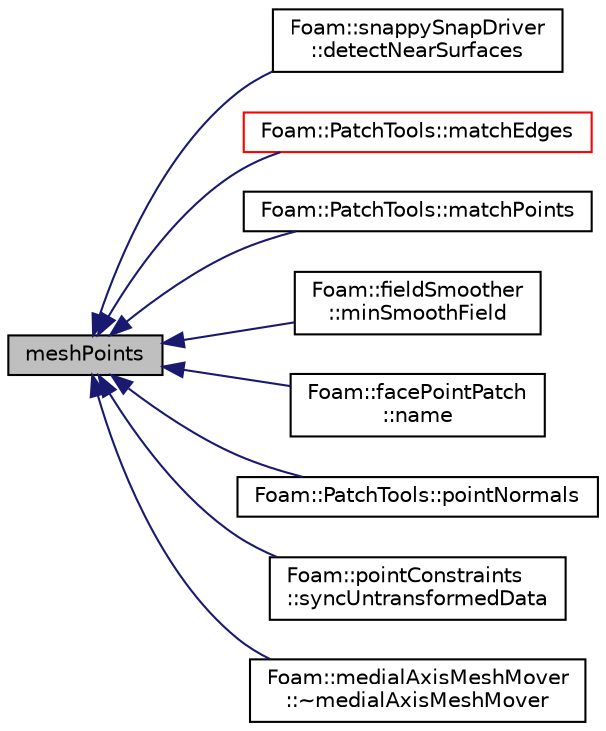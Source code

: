 digraph "meshPoints"
{
  bgcolor="transparent";
  edge [fontname="Helvetica",fontsize="10",labelfontname="Helvetica",labelfontsize="10"];
  node [fontname="Helvetica",fontsize="10",shape=record];
  rankdir="LR";
  Node1 [label="meshPoints",height=0.2,width=0.4,color="black", fillcolor="grey75", style="filled" fontcolor="black"];
  Node1 -> Node2 [dir="back",color="midnightblue",fontsize="10",style="solid",fontname="Helvetica"];
  Node2 [label="Foam::snappySnapDriver\l::detectNearSurfaces",height=0.2,width=0.4,color="black",URL="$classFoam_1_1snappySnapDriver.html#a1f0aa6841e7a037db0a22342f828e761",tooltip="Per patch point override displacement if in gap situation. "];
  Node1 -> Node3 [dir="back",color="midnightblue",fontsize="10",style="solid",fontname="Helvetica"];
  Node3 [label="Foam::PatchTools::matchEdges",height=0.2,width=0.4,color="red",URL="$classFoam_1_1PatchTools.html#a977ce6e7ffc739faba0bea8466860629",tooltip="Find corresponding edges on patches sharing the same points. "];
  Node1 -> Node4 [dir="back",color="midnightblue",fontsize="10",style="solid",fontname="Helvetica"];
  Node4 [label="Foam::PatchTools::matchPoints",height=0.2,width=0.4,color="black",URL="$classFoam_1_1PatchTools.html#a53abaec4e100007300e11cedf4c5b772",tooltip="Find corresponding points on patches sharing the same points. "];
  Node1 -> Node5 [dir="back",color="midnightblue",fontsize="10",style="solid",fontname="Helvetica"];
  Node5 [label="Foam::fieldSmoother\l::minSmoothField",height=0.2,width=0.4,color="black",URL="$classFoam_1_1fieldSmoother.html#a8249f3ac2a596eddc932341c807e2753",tooltip="Smooth a scalar field towards, but not beyond, a minimum value. "];
  Node1 -> Node6 [dir="back",color="midnightblue",fontsize="10",style="solid",fontname="Helvetica"];
  Node6 [label="Foam::facePointPatch\l::name",height=0.2,width=0.4,color="black",URL="$classFoam_1_1facePointPatch.html#af34301b2a007a0daccad2eec475d6a90",tooltip="Return name. "];
  Node1 -> Node7 [dir="back",color="midnightblue",fontsize="10",style="solid",fontname="Helvetica"];
  Node7 [label="Foam::PatchTools::pointNormals",height=0.2,width=0.4,color="black",URL="$classFoam_1_1PatchTools.html#ab60186b13b96788288ecfa924a6950d2"];
  Node1 -> Node8 [dir="back",color="midnightblue",fontsize="10",style="solid",fontname="Helvetica"];
  Node8 [label="Foam::pointConstraints\l::syncUntransformedData",height=0.2,width=0.4,color="black",URL="$classFoam_1_1pointConstraints.html#a60a2f4543c7dc5c768bd06768d7004c6",tooltip="Helper: sync data on collocated points only. "];
  Node1 -> Node9 [dir="back",color="midnightblue",fontsize="10",style="solid",fontname="Helvetica"];
  Node9 [label="Foam::medialAxisMeshMover\l::~medialAxisMeshMover",height=0.2,width=0.4,color="black",URL="$classFoam_1_1medialAxisMeshMover.html#a03eb6ed57214533ca9c7282a850b1ea3"];
}
